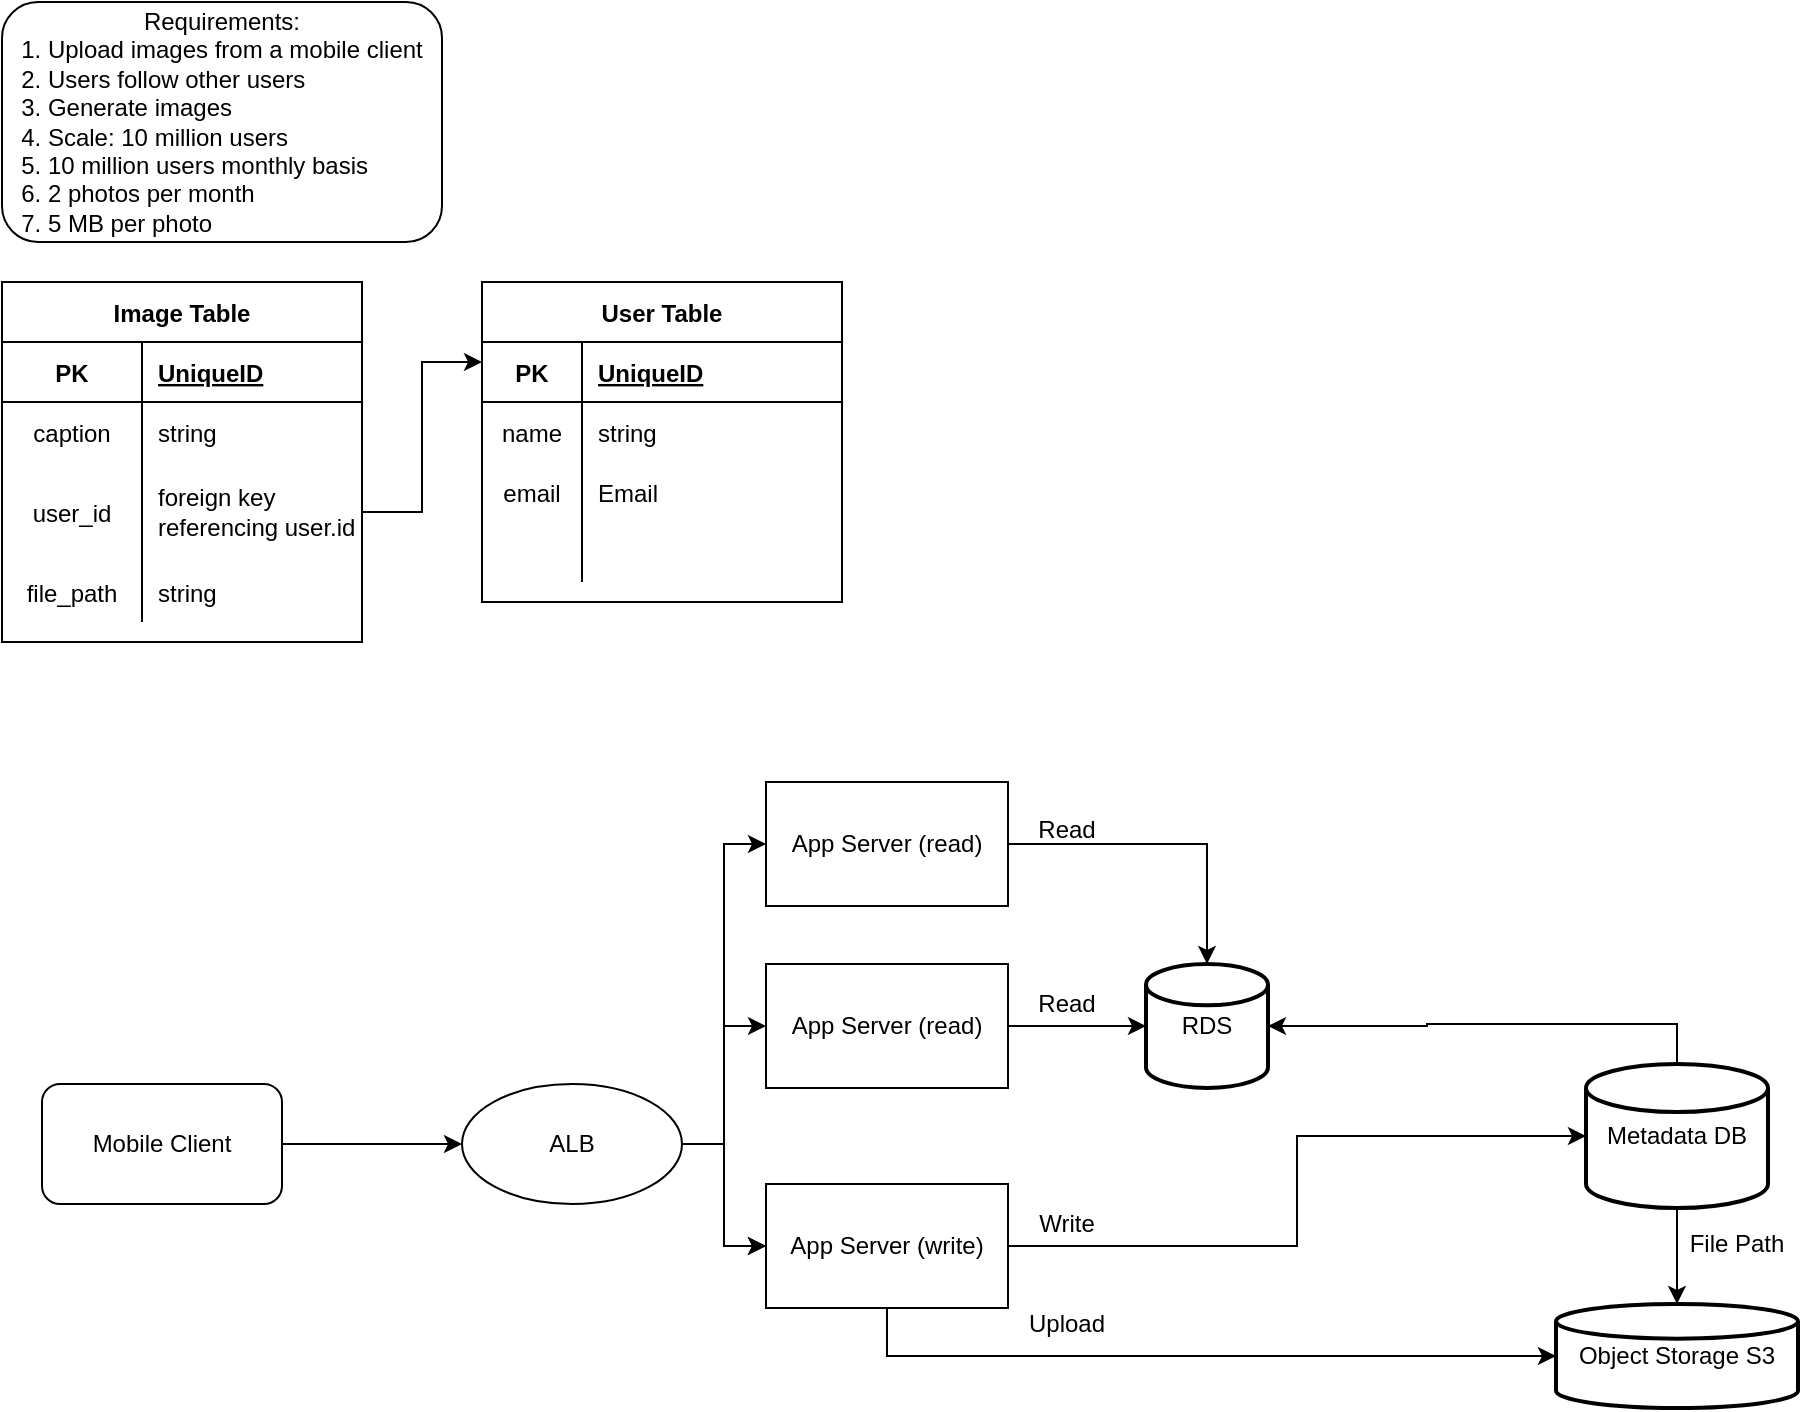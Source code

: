 <mxfile version="20.0.1" type="github">
  <diagram id="uL2HjZoqVSDYFeScf6vW" name="Page-1">
    <mxGraphModel dx="1158" dy="658" grid="1" gridSize="10" guides="1" tooltips="1" connect="1" arrows="1" fold="1" page="1" pageScale="1" pageWidth="1169" pageHeight="827" math="0" shadow="0">
      <root>
        <mxCell id="0" />
        <mxCell id="1" parent="0" />
        <mxCell id="tu4dF6iyauFxDEGfgT2A-1" value="Requirements:&lt;br&gt;1. Upload images from a mobile client&lt;br&gt;&lt;div style=&quot;text-align: left;&quot;&gt;&lt;span style=&quot;background-color: initial;&quot;&gt;2. Users follow other users&lt;/span&gt;&lt;/div&gt;&lt;div style=&quot;text-align: left;&quot;&gt;&lt;span style=&quot;background-color: initial;&quot;&gt;3. Generate images&lt;/span&gt;&lt;/div&gt;&lt;div style=&quot;text-align: left;&quot;&gt;&lt;span style=&quot;background-color: initial;&quot;&gt;4. Scale: 10 million users&lt;/span&gt;&lt;/div&gt;&lt;div style=&quot;text-align: left;&quot;&gt;&lt;span style=&quot;background-color: initial;&quot;&gt;5. 10 million users monthly basis&lt;/span&gt;&lt;/div&gt;&lt;div style=&quot;text-align: left;&quot;&gt;&lt;span style=&quot;background-color: initial;&quot;&gt;6. 2 photos per month&lt;/span&gt;&lt;/div&gt;&lt;div style=&quot;text-align: left;&quot;&gt;7. 5 MB per photo&lt;/div&gt;" style="rounded=1;whiteSpace=wrap;html=1;" vertex="1" parent="1">
          <mxGeometry width="220" height="120" as="geometry" />
        </mxCell>
        <mxCell id="tu4dF6iyauFxDEGfgT2A-2" value="User Table" style="shape=table;startSize=30;container=1;collapsible=1;childLayout=tableLayout;fixedRows=1;rowLines=0;fontStyle=1;align=center;resizeLast=1;" vertex="1" parent="1">
          <mxGeometry x="240" y="140" width="180" height="160" as="geometry" />
        </mxCell>
        <mxCell id="tu4dF6iyauFxDEGfgT2A-3" value="" style="shape=tableRow;horizontal=0;startSize=0;swimlaneHead=0;swimlaneBody=0;fillColor=none;collapsible=0;dropTarget=0;points=[[0,0.5],[1,0.5]];portConstraint=eastwest;top=0;left=0;right=0;bottom=1;" vertex="1" parent="tu4dF6iyauFxDEGfgT2A-2">
          <mxGeometry y="30" width="180" height="30" as="geometry" />
        </mxCell>
        <mxCell id="tu4dF6iyauFxDEGfgT2A-4" value="PK" style="shape=partialRectangle;connectable=0;fillColor=none;top=0;left=0;bottom=0;right=0;fontStyle=1;overflow=hidden;" vertex="1" parent="tu4dF6iyauFxDEGfgT2A-3">
          <mxGeometry width="50" height="30" as="geometry">
            <mxRectangle width="50" height="30" as="alternateBounds" />
          </mxGeometry>
        </mxCell>
        <mxCell id="tu4dF6iyauFxDEGfgT2A-5" value="UniqueID" style="shape=partialRectangle;connectable=0;fillColor=none;top=0;left=0;bottom=0;right=0;align=left;spacingLeft=6;fontStyle=5;overflow=hidden;" vertex="1" parent="tu4dF6iyauFxDEGfgT2A-3">
          <mxGeometry x="50" width="130" height="30" as="geometry">
            <mxRectangle width="130" height="30" as="alternateBounds" />
          </mxGeometry>
        </mxCell>
        <mxCell id="tu4dF6iyauFxDEGfgT2A-6" value="" style="shape=tableRow;horizontal=0;startSize=0;swimlaneHead=0;swimlaneBody=0;fillColor=none;collapsible=0;dropTarget=0;points=[[0,0.5],[1,0.5]];portConstraint=eastwest;top=0;left=0;right=0;bottom=0;" vertex="1" parent="tu4dF6iyauFxDEGfgT2A-2">
          <mxGeometry y="60" width="180" height="30" as="geometry" />
        </mxCell>
        <mxCell id="tu4dF6iyauFxDEGfgT2A-7" value="name" style="shape=partialRectangle;connectable=0;fillColor=none;top=0;left=0;bottom=0;right=0;editable=1;overflow=hidden;" vertex="1" parent="tu4dF6iyauFxDEGfgT2A-6">
          <mxGeometry width="50" height="30" as="geometry">
            <mxRectangle width="50" height="30" as="alternateBounds" />
          </mxGeometry>
        </mxCell>
        <mxCell id="tu4dF6iyauFxDEGfgT2A-8" value="string" style="shape=partialRectangle;connectable=0;fillColor=none;top=0;left=0;bottom=0;right=0;align=left;spacingLeft=6;overflow=hidden;" vertex="1" parent="tu4dF6iyauFxDEGfgT2A-6">
          <mxGeometry x="50" width="130" height="30" as="geometry">
            <mxRectangle width="130" height="30" as="alternateBounds" />
          </mxGeometry>
        </mxCell>
        <mxCell id="tu4dF6iyauFxDEGfgT2A-9" value="" style="shape=tableRow;horizontal=0;startSize=0;swimlaneHead=0;swimlaneBody=0;fillColor=none;collapsible=0;dropTarget=0;points=[[0,0.5],[1,0.5]];portConstraint=eastwest;top=0;left=0;right=0;bottom=0;" vertex="1" parent="tu4dF6iyauFxDEGfgT2A-2">
          <mxGeometry y="90" width="180" height="30" as="geometry" />
        </mxCell>
        <mxCell id="tu4dF6iyauFxDEGfgT2A-10" value="email" style="shape=partialRectangle;connectable=0;fillColor=none;top=0;left=0;bottom=0;right=0;editable=1;overflow=hidden;" vertex="1" parent="tu4dF6iyauFxDEGfgT2A-9">
          <mxGeometry width="50" height="30" as="geometry">
            <mxRectangle width="50" height="30" as="alternateBounds" />
          </mxGeometry>
        </mxCell>
        <mxCell id="tu4dF6iyauFxDEGfgT2A-11" value="Email" style="shape=partialRectangle;connectable=0;fillColor=none;top=0;left=0;bottom=0;right=0;align=left;spacingLeft=6;overflow=hidden;" vertex="1" parent="tu4dF6iyauFxDEGfgT2A-9">
          <mxGeometry x="50" width="130" height="30" as="geometry">
            <mxRectangle width="130" height="30" as="alternateBounds" />
          </mxGeometry>
        </mxCell>
        <mxCell id="tu4dF6iyauFxDEGfgT2A-12" value="" style="shape=tableRow;horizontal=0;startSize=0;swimlaneHead=0;swimlaneBody=0;fillColor=none;collapsible=0;dropTarget=0;points=[[0,0.5],[1,0.5]];portConstraint=eastwest;top=0;left=0;right=0;bottom=0;" vertex="1" parent="tu4dF6iyauFxDEGfgT2A-2">
          <mxGeometry y="120" width="180" height="30" as="geometry" />
        </mxCell>
        <mxCell id="tu4dF6iyauFxDEGfgT2A-13" value="" style="shape=partialRectangle;connectable=0;fillColor=none;top=0;left=0;bottom=0;right=0;editable=1;overflow=hidden;" vertex="1" parent="tu4dF6iyauFxDEGfgT2A-12">
          <mxGeometry width="50" height="30" as="geometry">
            <mxRectangle width="50" height="30" as="alternateBounds" />
          </mxGeometry>
        </mxCell>
        <mxCell id="tu4dF6iyauFxDEGfgT2A-14" value="" style="shape=partialRectangle;connectable=0;fillColor=none;top=0;left=0;bottom=0;right=0;align=left;spacingLeft=6;overflow=hidden;" vertex="1" parent="tu4dF6iyauFxDEGfgT2A-12">
          <mxGeometry x="50" width="130" height="30" as="geometry">
            <mxRectangle width="130" height="30" as="alternateBounds" />
          </mxGeometry>
        </mxCell>
        <mxCell id="tu4dF6iyauFxDEGfgT2A-15" value="Image Table" style="shape=table;startSize=30;container=1;collapsible=1;childLayout=tableLayout;fixedRows=1;rowLines=0;fontStyle=1;align=center;resizeLast=1;" vertex="1" parent="1">
          <mxGeometry y="140" width="180" height="180" as="geometry" />
        </mxCell>
        <mxCell id="tu4dF6iyauFxDEGfgT2A-16" value="" style="shape=tableRow;horizontal=0;startSize=0;swimlaneHead=0;swimlaneBody=0;fillColor=none;collapsible=0;dropTarget=0;points=[[0,0.5],[1,0.5]];portConstraint=eastwest;top=0;left=0;right=0;bottom=1;" vertex="1" parent="tu4dF6iyauFxDEGfgT2A-15">
          <mxGeometry y="30" width="180" height="30" as="geometry" />
        </mxCell>
        <mxCell id="tu4dF6iyauFxDEGfgT2A-17" value="PK" style="shape=partialRectangle;connectable=0;fillColor=none;top=0;left=0;bottom=0;right=0;fontStyle=1;overflow=hidden;" vertex="1" parent="tu4dF6iyauFxDEGfgT2A-16">
          <mxGeometry width="70" height="30" as="geometry">
            <mxRectangle width="70" height="30" as="alternateBounds" />
          </mxGeometry>
        </mxCell>
        <mxCell id="tu4dF6iyauFxDEGfgT2A-18" value="UniqueID" style="shape=partialRectangle;connectable=0;fillColor=none;top=0;left=0;bottom=0;right=0;align=left;spacingLeft=6;fontStyle=5;overflow=hidden;" vertex="1" parent="tu4dF6iyauFxDEGfgT2A-16">
          <mxGeometry x="70" width="110" height="30" as="geometry">
            <mxRectangle width="110" height="30" as="alternateBounds" />
          </mxGeometry>
        </mxCell>
        <mxCell id="tu4dF6iyauFxDEGfgT2A-19" value="" style="shape=tableRow;horizontal=0;startSize=0;swimlaneHead=0;swimlaneBody=0;fillColor=none;collapsible=0;dropTarget=0;points=[[0,0.5],[1,0.5]];portConstraint=eastwest;top=0;left=0;right=0;bottom=0;" vertex="1" parent="tu4dF6iyauFxDEGfgT2A-15">
          <mxGeometry y="60" width="180" height="30" as="geometry" />
        </mxCell>
        <mxCell id="tu4dF6iyauFxDEGfgT2A-20" value="caption" style="shape=partialRectangle;connectable=0;fillColor=none;top=0;left=0;bottom=0;right=0;editable=1;overflow=hidden;" vertex="1" parent="tu4dF6iyauFxDEGfgT2A-19">
          <mxGeometry width="70" height="30" as="geometry">
            <mxRectangle width="70" height="30" as="alternateBounds" />
          </mxGeometry>
        </mxCell>
        <mxCell id="tu4dF6iyauFxDEGfgT2A-21" value="string" style="shape=partialRectangle;connectable=0;fillColor=none;top=0;left=0;bottom=0;right=0;align=left;spacingLeft=6;overflow=hidden;" vertex="1" parent="tu4dF6iyauFxDEGfgT2A-19">
          <mxGeometry x="70" width="110" height="30" as="geometry">
            <mxRectangle width="110" height="30" as="alternateBounds" />
          </mxGeometry>
        </mxCell>
        <mxCell id="tu4dF6iyauFxDEGfgT2A-22" value="" style="shape=tableRow;horizontal=0;startSize=0;swimlaneHead=0;swimlaneBody=0;fillColor=none;collapsible=0;dropTarget=0;points=[[0,0.5],[1,0.5]];portConstraint=eastwest;top=0;left=0;right=0;bottom=0;" vertex="1" parent="tu4dF6iyauFxDEGfgT2A-15">
          <mxGeometry y="90" width="180" height="50" as="geometry" />
        </mxCell>
        <mxCell id="tu4dF6iyauFxDEGfgT2A-23" value="user_id" style="shape=partialRectangle;connectable=0;fillColor=none;top=0;left=0;bottom=0;right=0;editable=1;overflow=hidden;" vertex="1" parent="tu4dF6iyauFxDEGfgT2A-22">
          <mxGeometry width="70" height="50" as="geometry">
            <mxRectangle width="70" height="50" as="alternateBounds" />
          </mxGeometry>
        </mxCell>
        <mxCell id="tu4dF6iyauFxDEGfgT2A-24" value="foreign key referencing user.id" style="shape=partialRectangle;connectable=0;fillColor=none;top=0;left=0;bottom=0;right=0;align=left;spacingLeft=6;overflow=hidden;collapsible=0;resizeHeight=0;rowspan=1;colspan=1;whiteSpace=wrap;" vertex="1" parent="tu4dF6iyauFxDEGfgT2A-22">
          <mxGeometry x="70" width="110" height="50" as="geometry">
            <mxRectangle width="110" height="50" as="alternateBounds" />
          </mxGeometry>
        </mxCell>
        <mxCell id="tu4dF6iyauFxDEGfgT2A-25" value="" style="shape=tableRow;horizontal=0;startSize=0;swimlaneHead=0;swimlaneBody=0;fillColor=none;collapsible=0;dropTarget=0;points=[[0,0.5],[1,0.5]];portConstraint=eastwest;top=0;left=0;right=0;bottom=0;" vertex="1" parent="tu4dF6iyauFxDEGfgT2A-15">
          <mxGeometry y="140" width="180" height="30" as="geometry" />
        </mxCell>
        <mxCell id="tu4dF6iyauFxDEGfgT2A-26" value="file_path" style="shape=partialRectangle;connectable=0;fillColor=none;top=0;left=0;bottom=0;right=0;editable=1;overflow=hidden;" vertex="1" parent="tu4dF6iyauFxDEGfgT2A-25">
          <mxGeometry width="70" height="30" as="geometry">
            <mxRectangle width="70" height="30" as="alternateBounds" />
          </mxGeometry>
        </mxCell>
        <mxCell id="tu4dF6iyauFxDEGfgT2A-27" value="string" style="shape=partialRectangle;connectable=0;fillColor=none;top=0;left=0;bottom=0;right=0;align=left;spacingLeft=6;overflow=hidden;" vertex="1" parent="tu4dF6iyauFxDEGfgT2A-25">
          <mxGeometry x="70" width="110" height="30" as="geometry">
            <mxRectangle width="110" height="30" as="alternateBounds" />
          </mxGeometry>
        </mxCell>
        <mxCell id="tu4dF6iyauFxDEGfgT2A-42" style="edgeStyle=orthogonalEdgeStyle;rounded=0;orthogonalLoop=1;jettySize=auto;html=1;exitX=1;exitY=0.5;exitDx=0;exitDy=0;entryX=0;entryY=0.25;entryDx=0;entryDy=0;" edge="1" parent="1" source="tu4dF6iyauFxDEGfgT2A-22" target="tu4dF6iyauFxDEGfgT2A-2">
          <mxGeometry relative="1" as="geometry" />
        </mxCell>
        <mxCell id="tu4dF6iyauFxDEGfgT2A-45" style="edgeStyle=orthogonalEdgeStyle;rounded=0;orthogonalLoop=1;jettySize=auto;html=1;exitX=0.5;exitY=1;exitDx=0;exitDy=0;exitPerimeter=0;entryX=0.5;entryY=0;entryDx=0;entryDy=0;entryPerimeter=0;" edge="1" parent="1" source="tu4dF6iyauFxDEGfgT2A-43" target="tu4dF6iyauFxDEGfgT2A-44">
          <mxGeometry relative="1" as="geometry" />
        </mxCell>
        <mxCell id="tu4dF6iyauFxDEGfgT2A-56" style="edgeStyle=orthogonalEdgeStyle;rounded=0;orthogonalLoop=1;jettySize=auto;html=1;entryX=1;entryY=0.5;entryDx=0;entryDy=0;entryPerimeter=0;exitX=0.5;exitY=0;exitDx=0;exitDy=0;exitPerimeter=0;" edge="1" parent="1" source="tu4dF6iyauFxDEGfgT2A-43" target="tu4dF6iyauFxDEGfgT2A-51">
          <mxGeometry relative="1" as="geometry" />
        </mxCell>
        <mxCell id="tu4dF6iyauFxDEGfgT2A-43" value="Metadata DB" style="strokeWidth=2;html=1;shape=mxgraph.flowchart.database;whiteSpace=wrap;fillColor=none;" vertex="1" parent="1">
          <mxGeometry x="792" y="531" width="91" height="72" as="geometry" />
        </mxCell>
        <mxCell id="tu4dF6iyauFxDEGfgT2A-44" value="Object Storage S3" style="strokeWidth=2;html=1;shape=mxgraph.flowchart.database;whiteSpace=wrap;fillColor=none;noLabel=0;" vertex="1" parent="1">
          <mxGeometry x="777" y="651" width="121" height="52" as="geometry" />
        </mxCell>
        <mxCell id="tu4dF6iyauFxDEGfgT2A-46" value="File Path" style="text;html=1;align=center;verticalAlign=middle;resizable=0;points=[];autosize=1;strokeColor=none;fillColor=none;" vertex="1" parent="1">
          <mxGeometry x="837" y="611" width="60" height="20" as="geometry" />
        </mxCell>
        <mxCell id="tu4dF6iyauFxDEGfgT2A-52" style="edgeStyle=orthogonalEdgeStyle;rounded=0;orthogonalLoop=1;jettySize=auto;html=1;exitX=1;exitY=0.5;exitDx=0;exitDy=0;entryX=0;entryY=0.5;entryDx=0;entryDy=0;entryPerimeter=0;" edge="1" parent="1" source="tu4dF6iyauFxDEGfgT2A-47" target="tu4dF6iyauFxDEGfgT2A-51">
          <mxGeometry relative="1" as="geometry" />
        </mxCell>
        <mxCell id="tu4dF6iyauFxDEGfgT2A-47" value="App Server (read)" style="whiteSpace=wrap;html=1;fillColor=none;" vertex="1" parent="1">
          <mxGeometry x="382" y="481" width="121" height="62" as="geometry" />
        </mxCell>
        <mxCell id="tu4dF6iyauFxDEGfgT2A-54" style="edgeStyle=orthogonalEdgeStyle;rounded=0;orthogonalLoop=1;jettySize=auto;html=1;entryX=0;entryY=0.5;entryDx=0;entryDy=0;entryPerimeter=0;" edge="1" parent="1" source="tu4dF6iyauFxDEGfgT2A-48" target="tu4dF6iyauFxDEGfgT2A-43">
          <mxGeometry relative="1" as="geometry">
            <mxPoint x="792" y="581" as="targetPoint" />
          </mxGeometry>
        </mxCell>
        <mxCell id="tu4dF6iyauFxDEGfgT2A-58" style="edgeStyle=orthogonalEdgeStyle;rounded=0;orthogonalLoop=1;jettySize=auto;html=1;exitX=0.5;exitY=1;exitDx=0;exitDy=0;" edge="1" parent="1" source="tu4dF6iyauFxDEGfgT2A-48" target="tu4dF6iyauFxDEGfgT2A-44">
          <mxGeometry relative="1" as="geometry" />
        </mxCell>
        <mxCell id="tu4dF6iyauFxDEGfgT2A-48" value="App Server (write)" style="whiteSpace=wrap;html=1;fillColor=none;" vertex="1" parent="1">
          <mxGeometry x="382" y="591" width="121" height="62" as="geometry" />
        </mxCell>
        <mxCell id="tu4dF6iyauFxDEGfgT2A-51" value="RDS" style="strokeWidth=2;html=1;shape=mxgraph.flowchart.database;whiteSpace=wrap;fillColor=none;" vertex="1" parent="1">
          <mxGeometry x="572" y="481" width="61" height="62" as="geometry" />
        </mxCell>
        <mxCell id="tu4dF6iyauFxDEGfgT2A-53" value="Read" style="text;html=1;align=center;verticalAlign=middle;resizable=0;points=[];autosize=1;strokeColor=none;fillColor=none;" vertex="1" parent="1">
          <mxGeometry x="512" y="491" width="40" height="20" as="geometry" />
        </mxCell>
        <mxCell id="tu4dF6iyauFxDEGfgT2A-55" value="Write" style="text;html=1;align=center;verticalAlign=middle;resizable=0;points=[];autosize=1;strokeColor=none;fillColor=none;" vertex="1" parent="1">
          <mxGeometry x="512" y="601" width="40" height="20" as="geometry" />
        </mxCell>
        <mxCell id="tu4dF6iyauFxDEGfgT2A-59" value="Upload" style="text;html=1;align=center;verticalAlign=middle;resizable=0;points=[];autosize=1;strokeColor=none;fillColor=none;" vertex="1" parent="1">
          <mxGeometry x="507" y="651" width="50" height="20" as="geometry" />
        </mxCell>
        <mxCell id="tu4dF6iyauFxDEGfgT2A-64" value="" style="edgeStyle=orthogonalEdgeStyle;rounded=0;orthogonalLoop=1;jettySize=auto;html=1;" edge="1" parent="1" source="tu4dF6iyauFxDEGfgT2A-60" target="tu4dF6iyauFxDEGfgT2A-48">
          <mxGeometry relative="1" as="geometry" />
        </mxCell>
        <mxCell id="tu4dF6iyauFxDEGfgT2A-66" style="edgeStyle=orthogonalEdgeStyle;rounded=0;orthogonalLoop=1;jettySize=auto;html=1;entryX=0;entryY=0.5;entryDx=0;entryDy=0;" edge="1" parent="1" source="tu4dF6iyauFxDEGfgT2A-60" target="tu4dF6iyauFxDEGfgT2A-47">
          <mxGeometry relative="1" as="geometry" />
        </mxCell>
        <mxCell id="tu4dF6iyauFxDEGfgT2A-67" value="" style="edgeStyle=orthogonalEdgeStyle;rounded=0;orthogonalLoop=1;jettySize=auto;html=1;" edge="1" parent="1" source="tu4dF6iyauFxDEGfgT2A-60" target="tu4dF6iyauFxDEGfgT2A-48">
          <mxGeometry relative="1" as="geometry" />
        </mxCell>
        <mxCell id="tu4dF6iyauFxDEGfgT2A-69" style="edgeStyle=orthogonalEdgeStyle;rounded=0;orthogonalLoop=1;jettySize=auto;html=1;entryX=0;entryY=0.5;entryDx=0;entryDy=0;" edge="1" parent="1" source="tu4dF6iyauFxDEGfgT2A-60" target="tu4dF6iyauFxDEGfgT2A-61">
          <mxGeometry relative="1" as="geometry" />
        </mxCell>
        <mxCell id="tu4dF6iyauFxDEGfgT2A-60" value="ALB" style="ellipse;whiteSpace=wrap;html=1;fillColor=none;" vertex="1" parent="1">
          <mxGeometry x="230" y="541" width="110" height="60" as="geometry" />
        </mxCell>
        <mxCell id="tu4dF6iyauFxDEGfgT2A-62" style="edgeStyle=orthogonalEdgeStyle;rounded=0;orthogonalLoop=1;jettySize=auto;html=1;" edge="1" parent="1" source="tu4dF6iyauFxDEGfgT2A-61" target="tu4dF6iyauFxDEGfgT2A-51">
          <mxGeometry relative="1" as="geometry" />
        </mxCell>
        <mxCell id="tu4dF6iyauFxDEGfgT2A-61" value="App Server (read)" style="whiteSpace=wrap;html=1;fillColor=none;" vertex="1" parent="1">
          <mxGeometry x="382" y="390" width="121" height="62" as="geometry" />
        </mxCell>
        <mxCell id="tu4dF6iyauFxDEGfgT2A-63" value="Read" style="text;html=1;align=center;verticalAlign=middle;resizable=0;points=[];autosize=1;strokeColor=none;fillColor=none;" vertex="1" parent="1">
          <mxGeometry x="512" y="404" width="40" height="20" as="geometry" />
        </mxCell>
        <mxCell id="tu4dF6iyauFxDEGfgT2A-72" value="" style="edgeStyle=orthogonalEdgeStyle;rounded=0;orthogonalLoop=1;jettySize=auto;html=1;" edge="1" parent="1" source="tu4dF6iyauFxDEGfgT2A-71" target="tu4dF6iyauFxDEGfgT2A-60">
          <mxGeometry relative="1" as="geometry" />
        </mxCell>
        <mxCell id="tu4dF6iyauFxDEGfgT2A-71" value="Mobile Client" style="rounded=1;whiteSpace=wrap;html=1;fillColor=none;" vertex="1" parent="1">
          <mxGeometry x="20" y="541" width="120" height="60" as="geometry" />
        </mxCell>
      </root>
    </mxGraphModel>
  </diagram>
</mxfile>
